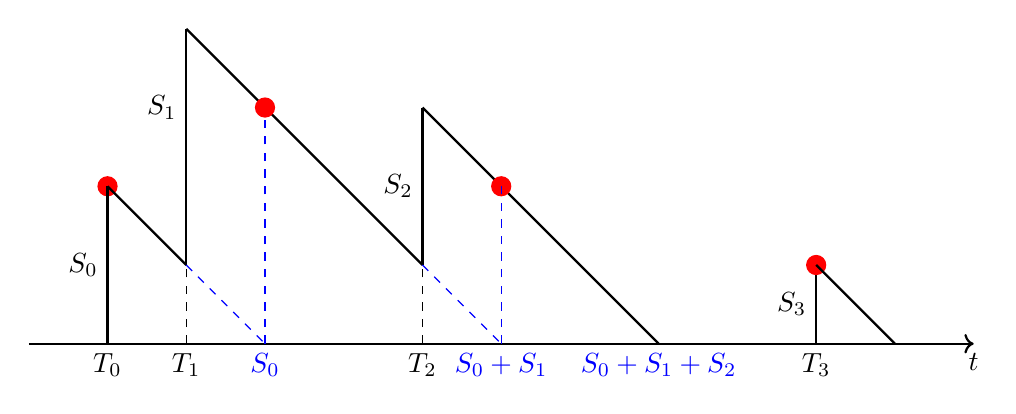 \begin{tikzpicture}




% -----------------------MAIN----------------------------------------
% \pic at (0, 0) {group_a};
% \node [below] at (-0.25,1.55) {pool $A$};
% \pic at (3.7, 0) {group_b};
% \node [below] at (3.45,1.55) {pool $B$};
% \pic at (7.4, 0) {group_c};
% \node [below] at (7.15,1.55) {pool $C$};
% 
% \pic at (2.85, -2.05) {an_individual}; % New miners
% \pic at (3.55, -2.05) {an_individual};
% \node [below] at (3.55,-2.5) {new miners};
% 
% \draw [<-,thick] (3.5,-1.15) --(3.5,-1.75); % Join
% \draw [<-,thick] (-0.25,-1.15) --(3.4,-1.75);
% \draw [<-,thick] (7.2,-1.15) --(3.6,-1.75);
% \node [below] at (4.85,-0.9) {join};

\draw [->,thick] (-1, 0) --(11,0); % the whole line
\node [below] at (0, 0) {$T_0$}; 
\draw[red,fill=red] (0, 2) circle (.8ex);

\draw [-,thick] (0, 0) --(0, 2);
\node [left] at (0, 1) {$S_0$};

\draw [-,thick] (0, 2) --(1, 1);
\draw [-,dashed] (1, 0) --(1, 1);
\node [below] at (1, 0) {$T_1$};

\draw [-,thick] (1, 1) --(1, 4);
\node [left] at (1, 3) {$S_1$};

\draw [-,thick] (1, 4) --(4, 1);

\draw [-, dashed, blue] (1, 1) --(2, 0); % blue 
\node [below, blue] at (2, 0) {$S_0$}; 
\draw [-, dashed, blue] (2, 0) --(2, 3);
\draw[red,fill=red] (2, 3) circle (.8ex);

\draw [-,thick] (4, 1) --(4, 3);
\node [left] at (4, 2) {$S_2$};
\draw [-,thick] (4, 3) --(7, 0);
\draw [-,dashed] (4, 0) --(4, 1);
\node [below] at (4, 0) {$T_2$};

\draw [-, dashed, blue] (4, 1) --(5, 0); % blue
\node [below, blue] at (5, 0) {$S_0+S_1$}; 
\draw[red,fill=red] (5, 2) circle (.8ex);
\draw [-, dashed, blue] (5, 0) --(5, 2);
\node [below, blue] at (7, 0) {$S_0+S_1+S_2$};

\draw [-,thick] (9, 0) --(9, 1);
\node [left] at (9, 0.5) {$S_3$};
\node [below] at (9, 0) {$T_3$};
\draw[red,fill=red] (9, 1) circle (.8ex);
\draw [-,thick] (9, 1) --(10, 0);

\node [below] at (11, 0) {$t$}; 

\end{tikzpicture}